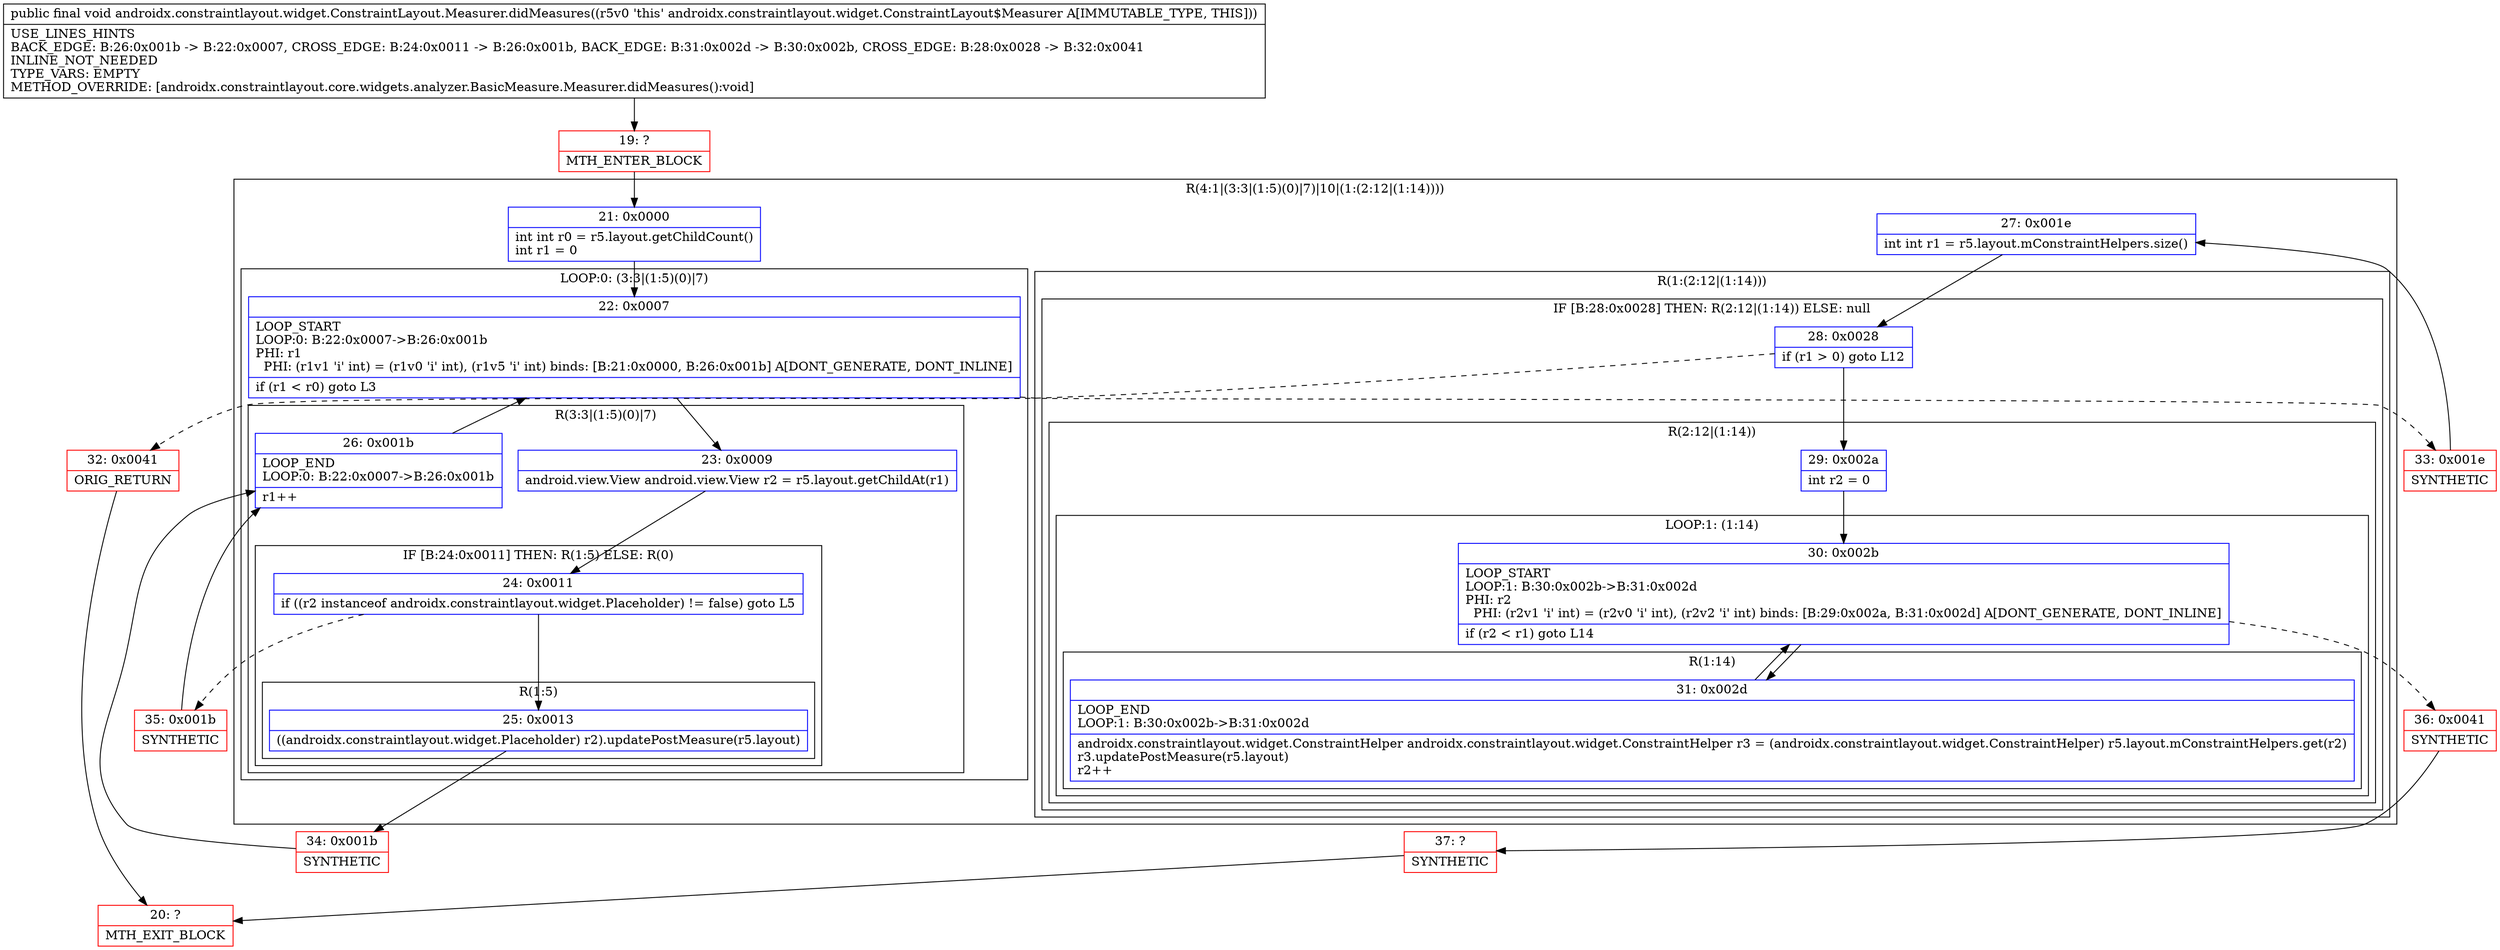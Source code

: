 digraph "CFG forandroidx.constraintlayout.widget.ConstraintLayout.Measurer.didMeasures()V" {
subgraph cluster_Region_113460944 {
label = "R(4:1|(3:3|(1:5)(0)|7)|10|(1:(2:12|(1:14))))";
node [shape=record,color=blue];
Node_21 [shape=record,label="{21\:\ 0x0000|int int r0 = r5.layout.getChildCount()\lint r1 = 0\l}"];
subgraph cluster_LoopRegion_361683561 {
label = "LOOP:0: (3:3|(1:5)(0)|7)";
node [shape=record,color=blue];
Node_22 [shape=record,label="{22\:\ 0x0007|LOOP_START\lLOOP:0: B:22:0x0007\-\>B:26:0x001b\lPHI: r1 \l  PHI: (r1v1 'i' int) = (r1v0 'i' int), (r1v5 'i' int) binds: [B:21:0x0000, B:26:0x001b] A[DONT_GENERATE, DONT_INLINE]\l|if (r1 \< r0) goto L3\l}"];
subgraph cluster_Region_1310511251 {
label = "R(3:3|(1:5)(0)|7)";
node [shape=record,color=blue];
Node_23 [shape=record,label="{23\:\ 0x0009|android.view.View android.view.View r2 = r5.layout.getChildAt(r1)\l}"];
subgraph cluster_IfRegion_1950691659 {
label = "IF [B:24:0x0011] THEN: R(1:5) ELSE: R(0)";
node [shape=record,color=blue];
Node_24 [shape=record,label="{24\:\ 0x0011|if ((r2 instanceof androidx.constraintlayout.widget.Placeholder) != false) goto L5\l}"];
subgraph cluster_Region_1950425201 {
label = "R(1:5)";
node [shape=record,color=blue];
Node_25 [shape=record,label="{25\:\ 0x0013|((androidx.constraintlayout.widget.Placeholder) r2).updatePostMeasure(r5.layout)\l}"];
}
subgraph cluster_Region_733095780 {
label = "R(0)";
node [shape=record,color=blue];
}
}
Node_26 [shape=record,label="{26\:\ 0x001b|LOOP_END\lLOOP:0: B:22:0x0007\-\>B:26:0x001b\l|r1++\l}"];
}
}
Node_27 [shape=record,label="{27\:\ 0x001e|int int r1 = r5.layout.mConstraintHelpers.size()\l}"];
subgraph cluster_Region_1477763416 {
label = "R(1:(2:12|(1:14)))";
node [shape=record,color=blue];
subgraph cluster_IfRegion_1995730673 {
label = "IF [B:28:0x0028] THEN: R(2:12|(1:14)) ELSE: null";
node [shape=record,color=blue];
Node_28 [shape=record,label="{28\:\ 0x0028|if (r1 \> 0) goto L12\l}"];
subgraph cluster_Region_153321873 {
label = "R(2:12|(1:14))";
node [shape=record,color=blue];
Node_29 [shape=record,label="{29\:\ 0x002a|int r2 = 0\l}"];
subgraph cluster_LoopRegion_1788691257 {
label = "LOOP:1: (1:14)";
node [shape=record,color=blue];
Node_30 [shape=record,label="{30\:\ 0x002b|LOOP_START\lLOOP:1: B:30:0x002b\-\>B:31:0x002d\lPHI: r2 \l  PHI: (r2v1 'i' int) = (r2v0 'i' int), (r2v2 'i' int) binds: [B:29:0x002a, B:31:0x002d] A[DONT_GENERATE, DONT_INLINE]\l|if (r2 \< r1) goto L14\l}"];
subgraph cluster_Region_563298414 {
label = "R(1:14)";
node [shape=record,color=blue];
Node_31 [shape=record,label="{31\:\ 0x002d|LOOP_END\lLOOP:1: B:30:0x002b\-\>B:31:0x002d\l|androidx.constraintlayout.widget.ConstraintHelper androidx.constraintlayout.widget.ConstraintHelper r3 = (androidx.constraintlayout.widget.ConstraintHelper) r5.layout.mConstraintHelpers.get(r2)\lr3.updatePostMeasure(r5.layout)\lr2++\l}"];
}
}
}
}
}
}
Node_19 [shape=record,color=red,label="{19\:\ ?|MTH_ENTER_BLOCK\l}"];
Node_34 [shape=record,color=red,label="{34\:\ 0x001b|SYNTHETIC\l}"];
Node_35 [shape=record,color=red,label="{35\:\ 0x001b|SYNTHETIC\l}"];
Node_33 [shape=record,color=red,label="{33\:\ 0x001e|SYNTHETIC\l}"];
Node_36 [shape=record,color=red,label="{36\:\ 0x0041|SYNTHETIC\l}"];
Node_37 [shape=record,color=red,label="{37\:\ ?|SYNTHETIC\l}"];
Node_20 [shape=record,color=red,label="{20\:\ ?|MTH_EXIT_BLOCK\l}"];
Node_32 [shape=record,color=red,label="{32\:\ 0x0041|ORIG_RETURN\l}"];
MethodNode[shape=record,label="{public final void androidx.constraintlayout.widget.ConstraintLayout.Measurer.didMeasures((r5v0 'this' androidx.constraintlayout.widget.ConstraintLayout$Measurer A[IMMUTABLE_TYPE, THIS]))  | USE_LINES_HINTS\lBACK_EDGE: B:26:0x001b \-\> B:22:0x0007, CROSS_EDGE: B:24:0x0011 \-\> B:26:0x001b, BACK_EDGE: B:31:0x002d \-\> B:30:0x002b, CROSS_EDGE: B:28:0x0028 \-\> B:32:0x0041\lINLINE_NOT_NEEDED\lTYPE_VARS: EMPTY\lMETHOD_OVERRIDE: [androidx.constraintlayout.core.widgets.analyzer.BasicMeasure.Measurer.didMeasures():void]\l}"];
MethodNode -> Node_19;Node_21 -> Node_22;
Node_22 -> Node_23;
Node_22 -> Node_33[style=dashed];
Node_23 -> Node_24;
Node_24 -> Node_25;
Node_24 -> Node_35[style=dashed];
Node_25 -> Node_34;
Node_26 -> Node_22;
Node_27 -> Node_28;
Node_28 -> Node_29;
Node_28 -> Node_32[style=dashed];
Node_29 -> Node_30;
Node_30 -> Node_31;
Node_30 -> Node_36[style=dashed];
Node_31 -> Node_30;
Node_19 -> Node_21;
Node_34 -> Node_26;
Node_35 -> Node_26;
Node_33 -> Node_27;
Node_36 -> Node_37;
Node_37 -> Node_20;
Node_32 -> Node_20;
}

